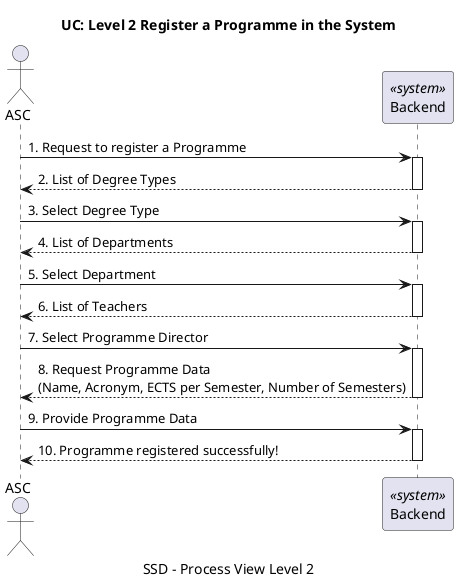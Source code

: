 @startuml
title UC: Level 2 Register a Programme in the System
caption SSD – Process View Level 2

actor ASC as "ASC"
participant Backend <<system>>

ASC -> Backend ++ : 1. Request to register a Programme
Backend --> ASC -- : 2. List of Degree Types

ASC -> Backend ++ : 3. Select Degree Type
Backend --> ASC -- : 4. List of Departments

ASC -> Backend ++ : 5. Select Department
Backend --> ASC -- : 6. List of Teachers

ASC -> Backend ++ : 7. Select Programme Director
Backend --> ASC -- : 8. Request Programme Data\n(Name, Acronym, ECTS per Semester, Number of Semesters)

ASC -> Backend ++ : 9. Provide Programme Data
Backend --> ASC -- : 10. Programme registered successfully!

@enduml
